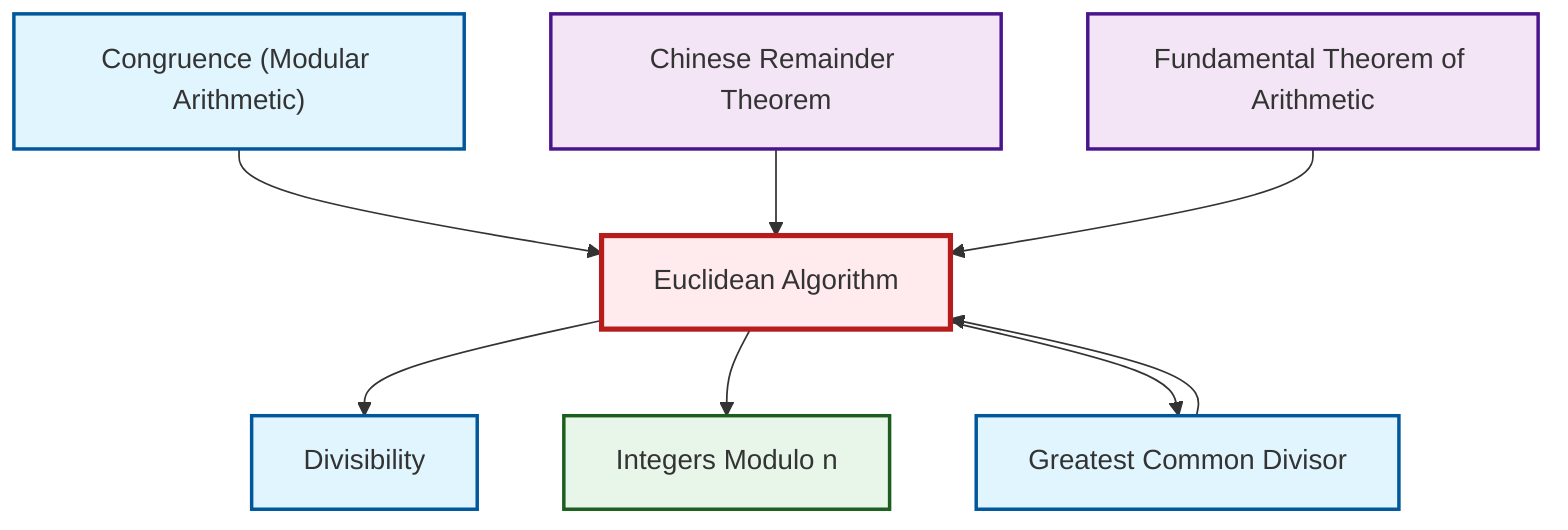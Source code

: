 graph TD
    classDef definition fill:#e1f5fe,stroke:#01579b,stroke-width:2px
    classDef theorem fill:#f3e5f5,stroke:#4a148c,stroke-width:2px
    classDef axiom fill:#fff3e0,stroke:#e65100,stroke-width:2px
    classDef example fill:#e8f5e9,stroke:#1b5e20,stroke-width:2px
    classDef current fill:#ffebee,stroke:#b71c1c,stroke-width:3px
    thm-euclidean-algorithm["Euclidean Algorithm"]:::theorem
    thm-chinese-remainder["Chinese Remainder Theorem"]:::theorem
    thm-fundamental-arithmetic["Fundamental Theorem of Arithmetic"]:::theorem
    ex-quotient-integers-mod-n["Integers Modulo n"]:::example
    def-divisibility["Divisibility"]:::definition
    def-congruence["Congruence (Modular Arithmetic)"]:::definition
    def-gcd["Greatest Common Divisor"]:::definition
    def-congruence --> thm-euclidean-algorithm
    thm-chinese-remainder --> thm-euclidean-algorithm
    thm-fundamental-arithmetic --> thm-euclidean-algorithm
    thm-euclidean-algorithm --> def-divisibility
    thm-euclidean-algorithm --> ex-quotient-integers-mod-n
    def-gcd --> thm-euclidean-algorithm
    thm-euclidean-algorithm --> def-gcd
    class thm-euclidean-algorithm current